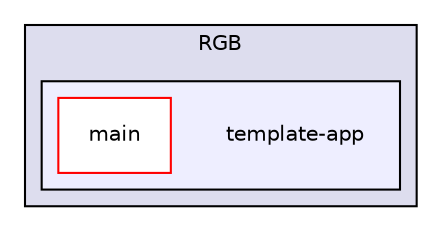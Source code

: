 digraph "C:/esp/Projects/RGB/template-app" {
  compound=true
  node [ fontsize="10", fontname="Helvetica"];
  edge [ labelfontsize="10", labelfontname="Helvetica"];
  subgraph clusterdir_8464faf6d0d74f9a2eb640a25bbe3090 {
    graph [ bgcolor="#ddddee", pencolor="black", label="RGB" fontname="Helvetica", fontsize="10", URL="dir_8464faf6d0d74f9a2eb640a25bbe3090.html"]
  subgraph clusterdir_713169b69f5011e6e1a875dcc1184b22 {
    graph [ bgcolor="#eeeeff", pencolor="black", label="" URL="dir_713169b69f5011e6e1a875dcc1184b22.html"];
    dir_713169b69f5011e6e1a875dcc1184b22 [shape=plaintext label="template-app"];
  dir_b773a3621535f0a6a9adb2d4fc2cfe2c [shape=box label="main" fillcolor="white" style="filled" color="red" URL="dir_b773a3621535f0a6a9adb2d4fc2cfe2c.html"];
  }
  }
}
